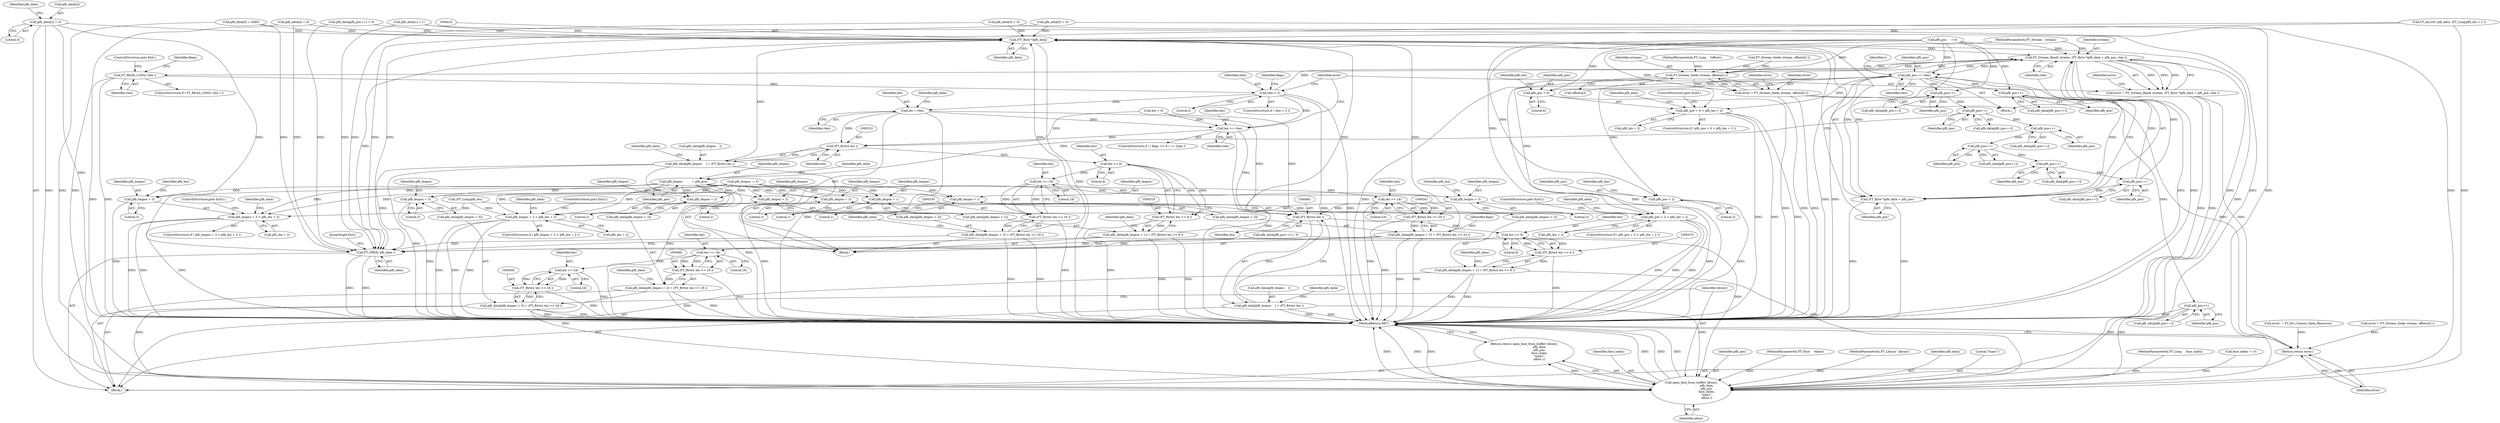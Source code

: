 digraph "0_savannah_b2ea64bcc6c385a8e8318f9c759450a07df58b6d@array" {
"1000202" [label="(Call,pfb_data[2] = 0)"];
"1000415" [label="(Call,(FT_Byte *)pfb_data)"];
"1000412" [label="(Call,FT_Stream_Read( stream, (FT_Byte *)pfb_data + pfb_pos, rlen ))"];
"1000246" [label="(Call,FT_Stream_Seek( stream, offsets[i] ))"];
"1000244" [label="(Call,error = FT_Stream_Seek( stream, offsets[i] ))"];
"1000508" [label="(Return,return error;)"];
"1000255" [label="(Call,FT_READ_LONG( rlen ))"];
"1000282" [label="(Call,rlen > 2)"];
"1000291" [label="(Call,len += rlen)"];
"1000309" [label="(Call,(FT_Byte)( len ))"];
"1000305" [label="(Call,pfb_data[pfb_lenpos    ] = (FT_Byte)( len ))"];
"1000505" [label="(Call,FT_FREE( pfb_data ))"];
"1000320" [label="(Call,len >> 8)"];
"1000318" [label="(Call,(FT_Byte)( len >> 8 ))"];
"1000312" [label="(Call,pfb_data[pfb_lenpos + 1] = (FT_Byte)( len >> 8 ))"];
"1000331" [label="(Call,len >> 16)"];
"1000329" [label="(Call,(FT_Byte)( len >> 16 ))"];
"1000323" [label="(Call,pfb_data[pfb_lenpos + 2] = (FT_Byte)( len >> 16 ))"];
"1000342" [label="(Call,len >> 24)"];
"1000340" [label="(Call,(FT_Byte)( len >> 24 ))"];
"1000334" [label="(Call,pfb_data[pfb_lenpos + 3] = (FT_Byte)( len >> 24 ))"];
"1000460" [label="(Call,(FT_Byte)( len ))"];
"1000456" [label="(Call,pfb_data[pfb_lenpos    ] = (FT_Byte)( len ))"];
"1000497" [label="(Call,open_face_from_buffer( library,\n                                  pfb_data,\n                                  pfb_pos,\n                                  face_index,\n                                  \"type1\",\n                                  aface ))"];
"1000496" [label="(Return,return open_face_from_buffer( library,\n                                  pfb_data,\n                                  pfb_pos,\n                                  face_index,\n                                  \"type1\",\n                                  aface );)"];
"1000471" [label="(Call,len >> 8)"];
"1000469" [label="(Call,(FT_Byte)( len >> 8 ))"];
"1000463" [label="(Call,pfb_data[pfb_lenpos + 1] = (FT_Byte)( len >> 8 ))"];
"1000482" [label="(Call,len >> 16)"];
"1000480" [label="(Call,(FT_Byte)( len >> 16 ))"];
"1000474" [label="(Call,pfb_data[pfb_lenpos + 2] = (FT_Byte)( len >> 16 ))"];
"1000493" [label="(Call,len >> 24)"];
"1000491" [label="(Call,(FT_Byte)( len >> 24 ))"];
"1000485" [label="(Call,pfb_data[pfb_lenpos + 3] = (FT_Byte)( len >> 24 ))"];
"1000372" [label="(Call,len = rlen)"];
"1000410" [label="(Call,error = FT_Stream_Read( stream, (FT_Byte *)pfb_data + pfb_pos, rlen ))"];
"1000423" [label="(Call,pfb_pos += rlen)"];
"1000353" [label="(Call,pfb_pos + 6 > pfb_len + 2)"];
"1000354" [label="(Call,pfb_pos + 6)"];
"1000364" [label="(Call,pfb_pos++)"];
"1000378" [label="(Call,pfb_pos++)"];
"1000383" [label="(Call,pfb_lenpos          = pfb_pos)"];
"1000297" [label="(Call,pfb_lenpos + 3 > pfb_len + 2)"];
"1000298" [label="(Call,pfb_lenpos + 3)"];
"1000315" [label="(Call,pfb_lenpos + 1)"];
"1000326" [label="(Call,pfb_lenpos + 2)"];
"1000337" [label="(Call,pfb_lenpos + 3)"];
"1000448" [label="(Call,pfb_lenpos + 3 > pfb_len + 2)"];
"1000449" [label="(Call,pfb_lenpos + 3)"];
"1000466" [label="(Call,pfb_lenpos + 1)"];
"1000477" [label="(Call,pfb_lenpos + 2)"];
"1000488" [label="(Call,pfb_lenpos + 3)"];
"1000389" [label="(Call,pfb_pos++)"];
"1000395" [label="(Call,pfb_pos++)"];
"1000401" [label="(Call,pfb_pos++)"];
"1000407" [label="(Call,pfb_pos++)"];
"1000414" [label="(Call,(FT_Byte *)pfb_data + pfb_pos)"];
"1000427" [label="(Call,pfb_pos + 2 > pfb_len + 2)"];
"1000428" [label="(Call,pfb_pos + 2)"];
"1000438" [label="(Call,pfb_pos++)"];
"1000444" [label="(Call,pfb_pos++)"];
"1000334" [label="(Call,pfb_data[pfb_lenpos + 3] = (FT_Byte)( len >> 24 ))"];
"1000441" [label="(Call,pfb_data[pfb_pos++] = 3)"];
"1000457" [label="(Call,pfb_data[pfb_lenpos    ])"];
"1000487" [label="(Identifier,pfb_data)"];
"1000389" [label="(Call,pfb_pos++)"];
"1000246" [label="(Call,FT_Stream_Seek( stream, offsets[i] ))"];
"1000336" [label="(Identifier,pfb_data)"];
"1000484" [label="(Literal,16)"];
"1000243" [label="(Block,)"];
"1000293" [label="(Identifier,rlen)"];
"1000202" [label="(Call,pfb_data[2] = 0)"];
"1000339" [label="(Literal,3)"];
"1000466" [label="(Call,pfb_lenpos + 1)"];
"1000325" [label="(Identifier,pfb_data)"];
"1000436" [label="(Call,pfb_data[pfb_pos++])"];
"1000298" [label="(Call,pfb_lenpos + 3)"];
"1000418" [label="(Identifier,pfb_pos)"];
"1000333" [label="(Literal,16)"];
"1000358" [label="(Identifier,pfb_len)"];
"1000402" [label="(Identifier,pfb_pos)"];
"1000431" [label="(Call,pfb_len + 2)"];
"1000324" [label="(Call,pfb_data[pfb_lenpos + 2])"];
"1000427" [label="(Call,pfb_pos + 2 > pfb_len + 2)"];
"1000453" [label="(Identifier,pfb_len)"];
"1000448" [label="(Call,pfb_lenpos + 3 > pfb_len + 2)"];
"1000296" [label="(ControlStructure,if ( pfb_lenpos + 3 > pfb_len + 2 ))"];
"1000404" [label="(Call,pfb_data[pfb_pos++] = 0)"];
"1000390" [label="(Identifier,pfb_pos)"];
"1000469" [label="(Call,(FT_Byte)( len >> 8 ))"];
"1000315" [label="(Call,pfb_lenpos + 1)"];
"1000378" [label="(Call,pfb_pos++)"];
"1000302" [label="(Identifier,pfb_len)"];
"1000284" [label="(Literal,2)"];
"1000497" [label="(Call,open_face_from_buffer( library,\n                                  pfb_data,\n                                  pfb_pos,\n                                  face_index,\n                                  \"type1\",\n                                  aface ))"];
"1000209" [label="(Identifier,pfb_data)"];
"1000485" [label="(Call,pfb_data[pfb_lenpos + 3] = (FT_Byte)( len >> 24 ))"];
"1000458" [label="(Identifier,pfb_data)"];
"1000332" [label="(Identifier,len)"];
"1000444" [label="(Call,pfb_pos++)"];
"1000225" [label="(Call,pfb_lenpos  = 2)"];
"1000285" [label="(ControlStructure,if ( ( flags >> 8 ) == type ))"];
"1000493" [label="(Call,len >> 24)"];
"1000331" [label="(Call,len >> 16)"];
"1000342" [label="(Call,len >> 24)"];
"1000343" [label="(Identifier,len)"];
"1000257" [label="(ControlStructure,goto Exit;)"];
"1000112" [label="(MethodParameterIn,FT_Long    *offsets)"];
"1000501" [label="(Identifier,face_index)"];
"1000483" [label="(Identifier,len)"];
"1000338" [label="(Identifier,pfb_lenpos)"];
"1000489" [label="(Identifier,pfb_lenpos)"];
"1000460" [label="(Call,(FT_Byte)( len ))"];
"1000357" [label="(Call,pfb_len + 2)"];
"1000306" [label="(Call,pfb_data[pfb_lenpos    ])"];
"1000388" [label="(Identifier,pfb_data)"];
"1000491" [label="(Call,(FT_Byte)( len >> 24 ))"];
"1000500" [label="(Identifier,pfb_pos)"];
"1000322" [label="(Literal,8)"];
"1000291" [label="(Call,len += rlen)"];
"1000118" [label="(Call,error  = FT_Err_Cannot_Open_Resource)"];
"1000297" [label="(Call,pfb_lenpos + 3 > pfb_len + 2)"];
"1000311" [label="(Identifier,len)"];
"1000317" [label="(Literal,1)"];
"1000374" [label="(Identifier,rlen)"];
"1000432" [label="(Identifier,pfb_len)"];
"1000477" [label="(Call,pfb_lenpos + 2)"];
"1000387" [label="(Call,pfb_data[pfb_pos++])"];
"1000212" [label="(Call,pfb_data[4] = 0)"];
"1000451" [label="(Literal,3)"];
"1000467" [label="(Identifier,pfb_lenpos)"];
"1000283" [label="(Identifier,rlen)"];
"1000288" [label="(Identifier,flags)"];
"1000401" [label="(Call,pfb_pos++)"];
"1000312" [label="(Call,pfb_data[pfb_lenpos + 1] = (FT_Byte)( len >> 8 ))"];
"1000480" [label="(Call,(FT_Byte)( len >> 16 ))"];
"1000115" [label="(MethodParameterIn,FT_Face    *aface)"];
"1000450" [label="(Identifier,pfb_lenpos)"];
"1000206" [label="(Literal,0)"];
"1000110" [label="(MethodParameterIn,FT_Library  library)"];
"1000352" [label="(ControlStructure,if ( pfb_pos + 6 > pfb_len + 2 ))"];
"1000471" [label="(Call,len >> 8)"];
"1000499" [label="(Identifier,pfb_data)"];
"1000301" [label="(Call,pfb_len + 2)"];
"1000248" [label="(Call,offsets[i])"];
"1000166" [label="(Call,FT_Stream_Seek( stream, offsets[i] ))"];
"1000486" [label="(Call,pfb_data[pfb_lenpos + 3])"];
"1000354" [label="(Call,pfb_pos + 6)"];
"1000299" [label="(Identifier,pfb_lenpos)"];
"1000116" [label="(Block,)"];
"1000376" [label="(Call,pfb_data[pfb_pos++])"];
"1000184" [label="(Call,FT_ALLOC( pfb_data, (FT_Long)pfb_len + 2 ))"];
"1000507" [label="(JumpTarget,Exit:)"];
"1000472" [label="(Identifier,len)"];
"1000428" [label="(Call,pfb_pos + 2)"];
"1000318" [label="(Call,(FT_Byte)( len >> 8 ))"];
"1000465" [label="(Identifier,pfb_data)"];
"1000197" [label="(Call,pfb_data[1] = 1)"];
"1000476" [label="(Identifier,pfb_data)"];
"1000305" [label="(Call,pfb_data[pfb_lenpos    ] = (FT_Byte)( len ))"];
"1000445" [label="(Identifier,pfb_pos)"];
"1000439" [label="(Identifier,pfb_pos)"];
"1000353" [label="(Call,pfb_pos + 6 > pfb_len + 2)"];
"1000464" [label="(Call,pfb_data[pfb_lenpos + 1])"];
"1000335" [label="(Call,pfb_data[pfb_lenpos + 3])"];
"1000385" [label="(Identifier,pfb_pos)"];
"1000314" [label="(Identifier,pfb_data)"];
"1000217" [label="(Call,pfb_data[5] = 0)"];
"1000255" [label="(Call,FT_READ_LONG( rlen ))"];
"1000111" [label="(MethodParameterIn,FT_Stream   stream)"];
"1000426" [label="(ControlStructure,if ( pfb_pos + 2 > pfb_len + 2 ))"];
"1000473" [label="(Literal,8)"];
"1000254" [label="(ControlStructure,if ( FT_READ_LONG( rlen ) ))"];
"1000463" [label="(Call,pfb_data[pfb_lenpos + 1] = (FT_Byte)( len >> 8 ))"];
"1000494" [label="(Identifier,len)"];
"1000323" [label="(Call,pfb_data[pfb_lenpos + 2] = (FT_Byte)( len >> 16 ))"];
"1000468" [label="(Literal,1)"];
"1000282" [label="(Call,rlen > 2)"];
"1000295" [label="(Block,)"];
"1000300" [label="(Literal,3)"];
"1000320" [label="(Call,len >> 8)"];
"1000412" [label="(Call,FT_Stream_Read( stream, (FT_Byte *)pfb_data + pfb_pos, rlen ))"];
"1000307" [label="(Identifier,pfb_data)"];
"1000244" [label="(Call,error = FT_Stream_Seek( stream, offsets[i] ))"];
"1000423" [label="(Call,pfb_pos += rlen)"];
"1000419" [label="(Identifier,rlen)"];
"1000328" [label="(Literal,2)"];
"1000379" [label="(Identifier,pfb_pos)"];
"1000363" [label="(Identifier,pfb_data)"];
"1000281" [label="(ControlStructure,if ( rlen > 2 ))"];
"1000434" [label="(ControlStructure,goto Exit2;)"];
"1000326" [label="(Call,pfb_lenpos + 2)"];
"1000247" [label="(Identifier,stream)"];
"1000313" [label="(Call,pfb_data[pfb_lenpos + 1])"];
"1000414" [label="(Call,(FT_Byte *)pfb_data + pfb_pos)"];
"1000260" [label="(Identifier,flags)"];
"1000292" [label="(Identifier,len)"];
"1000503" [label="(Identifier,aface)"];
"1000252" [label="(Identifier,error)"];
"1000242" [label="(Identifier,i)"];
"1000456" [label="(Call,pfb_data[pfb_lenpos    ] = (FT_Byte)( len ))"];
"1000384" [label="(Identifier,pfb_lenpos)"];
"1000222" [label="(Call,pfb_pos     = 6)"];
"1000475" [label="(Call,pfb_data[pfb_lenpos + 2])"];
"1000340" [label="(Call,(FT_Byte)( len >> 24 ))"];
"1000474" [label="(Call,pfb_data[pfb_lenpos + 2] = (FT_Byte)( len >> 16 ))"];
"1000373" [label="(Identifier,len)"];
"1000355" [label="(Identifier,pfb_pos)"];
"1000187" [label="(Call,(FT_Long)pfb_len)"];
"1000417" [label="(Identifier,pfb_data)"];
"1000506" [label="(Identifier,pfb_data)"];
"1000344" [label="(Literal,24)"];
"1000430" [label="(Literal,2)"];
"1000372" [label="(Call,len = rlen)"];
"1000327" [label="(Identifier,pfb_lenpos)"];
"1000425" [label="(Identifier,rlen)"];
"1000393" [label="(Call,pfb_data[pfb_pos++])"];
"1000348" [label="(Identifier,flags)"];
"1000164" [label="(Call,error = FT_Stream_Seek( stream, offsets[i] ))"];
"1000377" [label="(Identifier,pfb_data)"];
"1000396" [label="(Identifier,pfb_pos)"];
"1000452" [label="(Call,pfb_len + 2)"];
"1000360" [label="(ControlStructure,goto Exit2;)"];
"1000316" [label="(Identifier,pfb_lenpos)"];
"1000505" [label="(Call,FT_FREE( pfb_data ))"];
"1000502" [label="(Literal,\"type1\")"];
"1000362" [label="(Call,pfb_data[pfb_pos++])"];
"1000424" [label="(Identifier,pfb_pos)"];
"1000498" [label="(Identifier,library)"];
"1000321" [label="(Identifier,len)"];
"1000438" [label="(Call,pfb_pos++)"];
"1000478" [label="(Identifier,pfb_lenpos)"];
"1000482" [label="(Call,len >> 16)"];
"1000510" [label="(MethodReturn,RET)"];
"1000207" [label="(Call,pfb_data[3] = 0)"];
"1000114" [label="(MethodParameterIn,FT_Long     face_index)"];
"1000495" [label="(Literal,24)"];
"1000245" [label="(Identifier,error)"];
"1000447" [label="(ControlStructure,if ( pfb_lenpos + 3 > pfb_len + 2 ))"];
"1000455" [label="(ControlStructure,goto Exit2;)"];
"1000509" [label="(Identifier,error)"];
"1000408" [label="(Identifier,pfb_pos)"];
"1000479" [label="(Literal,2)"];
"1000462" [label="(Identifier,len)"];
"1000203" [label="(Call,pfb_data[2])"];
"1000437" [label="(Identifier,pfb_data)"];
"1000356" [label="(Literal,6)"];
"1000488" [label="(Call,pfb_lenpos + 3)"];
"1000364" [label="(Call,pfb_pos++)"];
"1000395" [label="(Call,pfb_pos++)"];
"1000256" [label="(Identifier,rlen)"];
"1000399" [label="(Call,pfb_data[pfb_pos++])"];
"1000413" [label="(Identifier,stream)"];
"1000411" [label="(Identifier,error)"];
"1000496" [label="(Return,return open_face_from_buffer( library,\n                                  pfb_data,\n                                  pfb_pos,\n                                  face_index,\n                                  \"type1\",\n                                  aface );)"];
"1000442" [label="(Call,pfb_data[pfb_pos++])"];
"1000410" [label="(Call,error = FT_Stream_Read( stream, (FT_Byte *)pfb_data + pfb_pos, rlen ))"];
"1000407" [label="(Call,pfb_pos++)"];
"1000429" [label="(Identifier,pfb_pos)"];
"1000383" [label="(Call,pfb_lenpos          = pfb_pos)"];
"1000490" [label="(Literal,3)"];
"1000415" [label="(Call,(FT_Byte *)pfb_data)"];
"1000192" [label="(Call,pfb_data[0] = 0x80)"];
"1000228" [label="(Call,len = 0)"];
"1000421" [label="(Identifier,error)"];
"1000304" [label="(ControlStructure,goto Exit2;)"];
"1000329" [label="(Call,(FT_Byte)( len >> 16 ))"];
"1000365" [label="(Identifier,pfb_pos)"];
"1000405" [label="(Call,pfb_data[pfb_pos++])"];
"1000449" [label="(Call,pfb_lenpos + 3)"];
"1000508" [label="(Return,return error;)"];
"1000146" [label="(Call,face_index != 0)"];
"1000337" [label="(Call,pfb_lenpos + 3)"];
"1000309" [label="(Call,(FT_Byte)( len ))"];
"1000202" -> "1000116"  [label="AST: "];
"1000202" -> "1000206"  [label="CFG: "];
"1000203" -> "1000202"  [label="AST: "];
"1000206" -> "1000202"  [label="AST: "];
"1000209" -> "1000202"  [label="CFG: "];
"1000202" -> "1000510"  [label="DDG: "];
"1000202" -> "1000415"  [label="DDG: "];
"1000202" -> "1000497"  [label="DDG: "];
"1000202" -> "1000505"  [label="DDG: "];
"1000415" -> "1000414"  [label="AST: "];
"1000415" -> "1000417"  [label="CFG: "];
"1000416" -> "1000415"  [label="AST: "];
"1000417" -> "1000415"  [label="AST: "];
"1000418" -> "1000415"  [label="CFG: "];
"1000415" -> "1000510"  [label="DDG: "];
"1000415" -> "1000412"  [label="DDG: "];
"1000415" -> "1000414"  [label="DDG: "];
"1000404" -> "1000415"  [label="DDG: "];
"1000184" -> "1000415"  [label="DDG: "];
"1000312" -> "1000415"  [label="DDG: "];
"1000323" -> "1000415"  [label="DDG: "];
"1000334" -> "1000415"  [label="DDG: "];
"1000197" -> "1000415"  [label="DDG: "];
"1000217" -> "1000415"  [label="DDG: "];
"1000207" -> "1000415"  [label="DDG: "];
"1000305" -> "1000415"  [label="DDG: "];
"1000212" -> "1000415"  [label="DDG: "];
"1000192" -> "1000415"  [label="DDG: "];
"1000415" -> "1000497"  [label="DDG: "];
"1000415" -> "1000505"  [label="DDG: "];
"1000412" -> "1000410"  [label="AST: "];
"1000412" -> "1000419"  [label="CFG: "];
"1000413" -> "1000412"  [label="AST: "];
"1000414" -> "1000412"  [label="AST: "];
"1000419" -> "1000412"  [label="AST: "];
"1000410" -> "1000412"  [label="CFG: "];
"1000412" -> "1000510"  [label="DDG: "];
"1000412" -> "1000510"  [label="DDG: "];
"1000412" -> "1000510"  [label="DDG: "];
"1000412" -> "1000246"  [label="DDG: "];
"1000412" -> "1000255"  [label="DDG: "];
"1000412" -> "1000410"  [label="DDG: "];
"1000412" -> "1000410"  [label="DDG: "];
"1000412" -> "1000410"  [label="DDG: "];
"1000246" -> "1000412"  [label="DDG: "];
"1000111" -> "1000412"  [label="DDG: "];
"1000222" -> "1000412"  [label="DDG: "];
"1000407" -> "1000412"  [label="DDG: "];
"1000423" -> "1000412"  [label="DDG: "];
"1000282" -> "1000412"  [label="DDG: "];
"1000412" -> "1000423"  [label="DDG: "];
"1000246" -> "1000244"  [label="AST: "];
"1000246" -> "1000248"  [label="CFG: "];
"1000247" -> "1000246"  [label="AST: "];
"1000248" -> "1000246"  [label="AST: "];
"1000244" -> "1000246"  [label="CFG: "];
"1000246" -> "1000510"  [label="DDG: "];
"1000246" -> "1000510"  [label="DDG: "];
"1000246" -> "1000244"  [label="DDG: "];
"1000246" -> "1000244"  [label="DDG: "];
"1000166" -> "1000246"  [label="DDG: "];
"1000166" -> "1000246"  [label="DDG: "];
"1000111" -> "1000246"  [label="DDG: "];
"1000112" -> "1000246"  [label="DDG: "];
"1000244" -> "1000243"  [label="AST: "];
"1000245" -> "1000244"  [label="AST: "];
"1000252" -> "1000244"  [label="CFG: "];
"1000244" -> "1000510"  [label="DDG: "];
"1000244" -> "1000510"  [label="DDG: "];
"1000244" -> "1000508"  [label="DDG: "];
"1000508" -> "1000116"  [label="AST: "];
"1000508" -> "1000509"  [label="CFG: "];
"1000509" -> "1000508"  [label="AST: "];
"1000510" -> "1000508"  [label="CFG: "];
"1000508" -> "1000510"  [label="DDG: "];
"1000509" -> "1000508"  [label="DDG: "];
"1000410" -> "1000508"  [label="DDG: "];
"1000164" -> "1000508"  [label="DDG: "];
"1000118" -> "1000508"  [label="DDG: "];
"1000255" -> "1000254"  [label="AST: "];
"1000255" -> "1000256"  [label="CFG: "];
"1000256" -> "1000255"  [label="AST: "];
"1000257" -> "1000255"  [label="CFG: "];
"1000260" -> "1000255"  [label="CFG: "];
"1000255" -> "1000510"  [label="DDG: "];
"1000255" -> "1000510"  [label="DDG: "];
"1000255" -> "1000282"  [label="DDG: "];
"1000282" -> "1000281"  [label="AST: "];
"1000282" -> "1000284"  [label="CFG: "];
"1000283" -> "1000282"  [label="AST: "];
"1000284" -> "1000282"  [label="AST: "];
"1000288" -> "1000282"  [label="CFG: "];
"1000411" -> "1000282"  [label="CFG: "];
"1000282" -> "1000510"  [label="DDG: "];
"1000282" -> "1000510"  [label="DDG: "];
"1000282" -> "1000291"  [label="DDG: "];
"1000282" -> "1000372"  [label="DDG: "];
"1000291" -> "1000285"  [label="AST: "];
"1000291" -> "1000293"  [label="CFG: "];
"1000292" -> "1000291"  [label="AST: "];
"1000293" -> "1000291"  [label="AST: "];
"1000411" -> "1000291"  [label="CFG: "];
"1000291" -> "1000510"  [label="DDG: "];
"1000228" -> "1000291"  [label="DDG: "];
"1000372" -> "1000291"  [label="DDG: "];
"1000291" -> "1000309"  [label="DDG: "];
"1000291" -> "1000460"  [label="DDG: "];
"1000309" -> "1000305"  [label="AST: "];
"1000309" -> "1000311"  [label="CFG: "];
"1000310" -> "1000309"  [label="AST: "];
"1000311" -> "1000309"  [label="AST: "];
"1000305" -> "1000309"  [label="CFG: "];
"1000309" -> "1000305"  [label="DDG: "];
"1000228" -> "1000309"  [label="DDG: "];
"1000372" -> "1000309"  [label="DDG: "];
"1000309" -> "1000320"  [label="DDG: "];
"1000305" -> "1000295"  [label="AST: "];
"1000306" -> "1000305"  [label="AST: "];
"1000314" -> "1000305"  [label="CFG: "];
"1000305" -> "1000510"  [label="DDG: "];
"1000305" -> "1000510"  [label="DDG: "];
"1000305" -> "1000505"  [label="DDG: "];
"1000505" -> "1000116"  [label="AST: "];
"1000505" -> "1000506"  [label="CFG: "];
"1000506" -> "1000505"  [label="AST: "];
"1000507" -> "1000505"  [label="CFG: "];
"1000505" -> "1000510"  [label="DDG: "];
"1000505" -> "1000510"  [label="DDG: "];
"1000441" -> "1000505"  [label="DDG: "];
"1000404" -> "1000505"  [label="DDG: "];
"1000184" -> "1000505"  [label="DDG: "];
"1000312" -> "1000505"  [label="DDG: "];
"1000323" -> "1000505"  [label="DDG: "];
"1000334" -> "1000505"  [label="DDG: "];
"1000197" -> "1000505"  [label="DDG: "];
"1000217" -> "1000505"  [label="DDG: "];
"1000207" -> "1000505"  [label="DDG: "];
"1000212" -> "1000505"  [label="DDG: "];
"1000192" -> "1000505"  [label="DDG: "];
"1000320" -> "1000318"  [label="AST: "];
"1000320" -> "1000322"  [label="CFG: "];
"1000321" -> "1000320"  [label="AST: "];
"1000322" -> "1000320"  [label="AST: "];
"1000318" -> "1000320"  [label="CFG: "];
"1000320" -> "1000318"  [label="DDG: "];
"1000320" -> "1000318"  [label="DDG: "];
"1000320" -> "1000331"  [label="DDG: "];
"1000318" -> "1000312"  [label="AST: "];
"1000319" -> "1000318"  [label="AST: "];
"1000312" -> "1000318"  [label="CFG: "];
"1000318" -> "1000510"  [label="DDG: "];
"1000318" -> "1000312"  [label="DDG: "];
"1000312" -> "1000295"  [label="AST: "];
"1000313" -> "1000312"  [label="AST: "];
"1000325" -> "1000312"  [label="CFG: "];
"1000312" -> "1000510"  [label="DDG: "];
"1000312" -> "1000510"  [label="DDG: "];
"1000331" -> "1000329"  [label="AST: "];
"1000331" -> "1000333"  [label="CFG: "];
"1000332" -> "1000331"  [label="AST: "];
"1000333" -> "1000331"  [label="AST: "];
"1000329" -> "1000331"  [label="CFG: "];
"1000331" -> "1000329"  [label="DDG: "];
"1000331" -> "1000329"  [label="DDG: "];
"1000331" -> "1000342"  [label="DDG: "];
"1000329" -> "1000323"  [label="AST: "];
"1000330" -> "1000329"  [label="AST: "];
"1000323" -> "1000329"  [label="CFG: "];
"1000329" -> "1000510"  [label="DDG: "];
"1000329" -> "1000323"  [label="DDG: "];
"1000323" -> "1000295"  [label="AST: "];
"1000324" -> "1000323"  [label="AST: "];
"1000336" -> "1000323"  [label="CFG: "];
"1000323" -> "1000510"  [label="DDG: "];
"1000323" -> "1000510"  [label="DDG: "];
"1000342" -> "1000340"  [label="AST: "];
"1000342" -> "1000344"  [label="CFG: "];
"1000343" -> "1000342"  [label="AST: "];
"1000344" -> "1000342"  [label="AST: "];
"1000340" -> "1000342"  [label="CFG: "];
"1000342" -> "1000510"  [label="DDG: "];
"1000342" -> "1000340"  [label="DDG: "];
"1000342" -> "1000340"  [label="DDG: "];
"1000342" -> "1000460"  [label="DDG: "];
"1000340" -> "1000334"  [label="AST: "];
"1000341" -> "1000340"  [label="AST: "];
"1000334" -> "1000340"  [label="CFG: "];
"1000340" -> "1000510"  [label="DDG: "];
"1000340" -> "1000334"  [label="DDG: "];
"1000334" -> "1000295"  [label="AST: "];
"1000335" -> "1000334"  [label="AST: "];
"1000348" -> "1000334"  [label="CFG: "];
"1000334" -> "1000510"  [label="DDG: "];
"1000334" -> "1000510"  [label="DDG: "];
"1000460" -> "1000456"  [label="AST: "];
"1000460" -> "1000462"  [label="CFG: "];
"1000461" -> "1000460"  [label="AST: "];
"1000462" -> "1000460"  [label="AST: "];
"1000456" -> "1000460"  [label="CFG: "];
"1000460" -> "1000456"  [label="DDG: "];
"1000228" -> "1000460"  [label="DDG: "];
"1000372" -> "1000460"  [label="DDG: "];
"1000460" -> "1000471"  [label="DDG: "];
"1000456" -> "1000116"  [label="AST: "];
"1000457" -> "1000456"  [label="AST: "];
"1000465" -> "1000456"  [label="CFG: "];
"1000456" -> "1000510"  [label="DDG: "];
"1000456" -> "1000510"  [label="DDG: "];
"1000456" -> "1000497"  [label="DDG: "];
"1000497" -> "1000496"  [label="AST: "];
"1000497" -> "1000503"  [label="CFG: "];
"1000498" -> "1000497"  [label="AST: "];
"1000499" -> "1000497"  [label="AST: "];
"1000500" -> "1000497"  [label="AST: "];
"1000501" -> "1000497"  [label="AST: "];
"1000502" -> "1000497"  [label="AST: "];
"1000503" -> "1000497"  [label="AST: "];
"1000496" -> "1000497"  [label="CFG: "];
"1000497" -> "1000510"  [label="DDG: "];
"1000497" -> "1000510"  [label="DDG: "];
"1000497" -> "1000510"  [label="DDG: "];
"1000497" -> "1000510"  [label="DDG: "];
"1000497" -> "1000510"  [label="DDG: "];
"1000497" -> "1000510"  [label="DDG: "];
"1000497" -> "1000496"  [label="DDG: "];
"1000110" -> "1000497"  [label="DDG: "];
"1000184" -> "1000497"  [label="DDG: "];
"1000207" -> "1000497"  [label="DDG: "];
"1000474" -> "1000497"  [label="DDG: "];
"1000463" -> "1000497"  [label="DDG: "];
"1000197" -> "1000497"  [label="DDG: "];
"1000441" -> "1000497"  [label="DDG: "];
"1000485" -> "1000497"  [label="DDG: "];
"1000217" -> "1000497"  [label="DDG: "];
"1000212" -> "1000497"  [label="DDG: "];
"1000192" -> "1000497"  [label="DDG: "];
"1000444" -> "1000497"  [label="DDG: "];
"1000146" -> "1000497"  [label="DDG: "];
"1000114" -> "1000497"  [label="DDG: "];
"1000115" -> "1000497"  [label="DDG: "];
"1000496" -> "1000116"  [label="AST: "];
"1000510" -> "1000496"  [label="CFG: "];
"1000496" -> "1000510"  [label="DDG: "];
"1000471" -> "1000469"  [label="AST: "];
"1000471" -> "1000473"  [label="CFG: "];
"1000472" -> "1000471"  [label="AST: "];
"1000473" -> "1000471"  [label="AST: "];
"1000469" -> "1000471"  [label="CFG: "];
"1000471" -> "1000469"  [label="DDG: "];
"1000471" -> "1000469"  [label="DDG: "];
"1000471" -> "1000482"  [label="DDG: "];
"1000469" -> "1000463"  [label="AST: "];
"1000470" -> "1000469"  [label="AST: "];
"1000463" -> "1000469"  [label="CFG: "];
"1000469" -> "1000510"  [label="DDG: "];
"1000469" -> "1000463"  [label="DDG: "];
"1000463" -> "1000116"  [label="AST: "];
"1000464" -> "1000463"  [label="AST: "];
"1000476" -> "1000463"  [label="CFG: "];
"1000463" -> "1000510"  [label="DDG: "];
"1000463" -> "1000510"  [label="DDG: "];
"1000482" -> "1000480"  [label="AST: "];
"1000482" -> "1000484"  [label="CFG: "];
"1000483" -> "1000482"  [label="AST: "];
"1000484" -> "1000482"  [label="AST: "];
"1000480" -> "1000482"  [label="CFG: "];
"1000482" -> "1000480"  [label="DDG: "];
"1000482" -> "1000480"  [label="DDG: "];
"1000482" -> "1000493"  [label="DDG: "];
"1000480" -> "1000474"  [label="AST: "];
"1000481" -> "1000480"  [label="AST: "];
"1000474" -> "1000480"  [label="CFG: "];
"1000480" -> "1000510"  [label="DDG: "];
"1000480" -> "1000474"  [label="DDG: "];
"1000474" -> "1000116"  [label="AST: "];
"1000475" -> "1000474"  [label="AST: "];
"1000487" -> "1000474"  [label="CFG: "];
"1000474" -> "1000510"  [label="DDG: "];
"1000474" -> "1000510"  [label="DDG: "];
"1000493" -> "1000491"  [label="AST: "];
"1000493" -> "1000495"  [label="CFG: "];
"1000494" -> "1000493"  [label="AST: "];
"1000495" -> "1000493"  [label="AST: "];
"1000491" -> "1000493"  [label="CFG: "];
"1000493" -> "1000510"  [label="DDG: "];
"1000493" -> "1000491"  [label="DDG: "];
"1000493" -> "1000491"  [label="DDG: "];
"1000491" -> "1000485"  [label="AST: "];
"1000492" -> "1000491"  [label="AST: "];
"1000485" -> "1000491"  [label="CFG: "];
"1000491" -> "1000510"  [label="DDG: "];
"1000491" -> "1000485"  [label="DDG: "];
"1000485" -> "1000116"  [label="AST: "];
"1000486" -> "1000485"  [label="AST: "];
"1000498" -> "1000485"  [label="CFG: "];
"1000485" -> "1000510"  [label="DDG: "];
"1000485" -> "1000510"  [label="DDG: "];
"1000372" -> "1000295"  [label="AST: "];
"1000372" -> "1000374"  [label="CFG: "];
"1000373" -> "1000372"  [label="AST: "];
"1000374" -> "1000372"  [label="AST: "];
"1000377" -> "1000372"  [label="CFG: "];
"1000372" -> "1000510"  [label="DDG: "];
"1000410" -> "1000243"  [label="AST: "];
"1000411" -> "1000410"  [label="AST: "];
"1000421" -> "1000410"  [label="CFG: "];
"1000410" -> "1000510"  [label="DDG: "];
"1000410" -> "1000510"  [label="DDG: "];
"1000423" -> "1000243"  [label="AST: "];
"1000423" -> "1000425"  [label="CFG: "];
"1000424" -> "1000423"  [label="AST: "];
"1000425" -> "1000423"  [label="AST: "];
"1000242" -> "1000423"  [label="CFG: "];
"1000423" -> "1000510"  [label="DDG: "];
"1000423" -> "1000510"  [label="DDG: "];
"1000423" -> "1000353"  [label="DDG: "];
"1000423" -> "1000354"  [label="DDG: "];
"1000423" -> "1000364"  [label="DDG: "];
"1000423" -> "1000414"  [label="DDG: "];
"1000222" -> "1000423"  [label="DDG: "];
"1000407" -> "1000423"  [label="DDG: "];
"1000423" -> "1000427"  [label="DDG: "];
"1000423" -> "1000428"  [label="DDG: "];
"1000423" -> "1000438"  [label="DDG: "];
"1000353" -> "1000352"  [label="AST: "];
"1000353" -> "1000357"  [label="CFG: "];
"1000354" -> "1000353"  [label="AST: "];
"1000357" -> "1000353"  [label="AST: "];
"1000360" -> "1000353"  [label="CFG: "];
"1000363" -> "1000353"  [label="CFG: "];
"1000353" -> "1000510"  [label="DDG: "];
"1000353" -> "1000510"  [label="DDG: "];
"1000353" -> "1000510"  [label="DDG: "];
"1000222" -> "1000353"  [label="DDG: "];
"1000354" -> "1000356"  [label="CFG: "];
"1000355" -> "1000354"  [label="AST: "];
"1000356" -> "1000354"  [label="AST: "];
"1000358" -> "1000354"  [label="CFG: "];
"1000354" -> "1000510"  [label="DDG: "];
"1000222" -> "1000354"  [label="DDG: "];
"1000364" -> "1000362"  [label="AST: "];
"1000364" -> "1000365"  [label="CFG: "];
"1000365" -> "1000364"  [label="AST: "];
"1000362" -> "1000364"  [label="CFG: "];
"1000222" -> "1000364"  [label="DDG: "];
"1000364" -> "1000378"  [label="DDG: "];
"1000378" -> "1000376"  [label="AST: "];
"1000378" -> "1000379"  [label="CFG: "];
"1000379" -> "1000378"  [label="AST: "];
"1000376" -> "1000378"  [label="CFG: "];
"1000378" -> "1000383"  [label="DDG: "];
"1000378" -> "1000389"  [label="DDG: "];
"1000383" -> "1000295"  [label="AST: "];
"1000383" -> "1000385"  [label="CFG: "];
"1000384" -> "1000383"  [label="AST: "];
"1000385" -> "1000383"  [label="AST: "];
"1000388" -> "1000383"  [label="CFG: "];
"1000383" -> "1000510"  [label="DDG: "];
"1000383" -> "1000297"  [label="DDG: "];
"1000383" -> "1000298"  [label="DDG: "];
"1000383" -> "1000315"  [label="DDG: "];
"1000383" -> "1000326"  [label="DDG: "];
"1000383" -> "1000337"  [label="DDG: "];
"1000383" -> "1000448"  [label="DDG: "];
"1000383" -> "1000449"  [label="DDG: "];
"1000383" -> "1000466"  [label="DDG: "];
"1000383" -> "1000477"  [label="DDG: "];
"1000383" -> "1000488"  [label="DDG: "];
"1000297" -> "1000296"  [label="AST: "];
"1000297" -> "1000301"  [label="CFG: "];
"1000298" -> "1000297"  [label="AST: "];
"1000301" -> "1000297"  [label="AST: "];
"1000304" -> "1000297"  [label="CFG: "];
"1000307" -> "1000297"  [label="CFG: "];
"1000297" -> "1000510"  [label="DDG: "];
"1000297" -> "1000510"  [label="DDG: "];
"1000297" -> "1000510"  [label="DDG: "];
"1000225" -> "1000297"  [label="DDG: "];
"1000187" -> "1000297"  [label="DDG: "];
"1000298" -> "1000300"  [label="CFG: "];
"1000299" -> "1000298"  [label="AST: "];
"1000300" -> "1000298"  [label="AST: "];
"1000302" -> "1000298"  [label="CFG: "];
"1000298" -> "1000510"  [label="DDG: "];
"1000225" -> "1000298"  [label="DDG: "];
"1000315" -> "1000313"  [label="AST: "];
"1000315" -> "1000317"  [label="CFG: "];
"1000316" -> "1000315"  [label="AST: "];
"1000317" -> "1000315"  [label="AST: "];
"1000313" -> "1000315"  [label="CFG: "];
"1000225" -> "1000315"  [label="DDG: "];
"1000326" -> "1000324"  [label="AST: "];
"1000326" -> "1000328"  [label="CFG: "];
"1000327" -> "1000326"  [label="AST: "];
"1000328" -> "1000326"  [label="AST: "];
"1000324" -> "1000326"  [label="CFG: "];
"1000225" -> "1000326"  [label="DDG: "];
"1000337" -> "1000335"  [label="AST: "];
"1000337" -> "1000339"  [label="CFG: "];
"1000338" -> "1000337"  [label="AST: "];
"1000339" -> "1000337"  [label="AST: "];
"1000335" -> "1000337"  [label="CFG: "];
"1000337" -> "1000510"  [label="DDG: "];
"1000225" -> "1000337"  [label="DDG: "];
"1000448" -> "1000447"  [label="AST: "];
"1000448" -> "1000452"  [label="CFG: "];
"1000449" -> "1000448"  [label="AST: "];
"1000452" -> "1000448"  [label="AST: "];
"1000455" -> "1000448"  [label="CFG: "];
"1000458" -> "1000448"  [label="CFG: "];
"1000448" -> "1000510"  [label="DDG: "];
"1000448" -> "1000510"  [label="DDG: "];
"1000448" -> "1000510"  [label="DDG: "];
"1000225" -> "1000448"  [label="DDG: "];
"1000187" -> "1000448"  [label="DDG: "];
"1000449" -> "1000451"  [label="CFG: "];
"1000450" -> "1000449"  [label="AST: "];
"1000451" -> "1000449"  [label="AST: "];
"1000453" -> "1000449"  [label="CFG: "];
"1000449" -> "1000510"  [label="DDG: "];
"1000225" -> "1000449"  [label="DDG: "];
"1000466" -> "1000464"  [label="AST: "];
"1000466" -> "1000468"  [label="CFG: "];
"1000467" -> "1000466"  [label="AST: "];
"1000468" -> "1000466"  [label="AST: "];
"1000464" -> "1000466"  [label="CFG: "];
"1000225" -> "1000466"  [label="DDG: "];
"1000477" -> "1000475"  [label="AST: "];
"1000477" -> "1000479"  [label="CFG: "];
"1000478" -> "1000477"  [label="AST: "];
"1000479" -> "1000477"  [label="AST: "];
"1000475" -> "1000477"  [label="CFG: "];
"1000225" -> "1000477"  [label="DDG: "];
"1000488" -> "1000486"  [label="AST: "];
"1000488" -> "1000490"  [label="CFG: "];
"1000489" -> "1000488"  [label="AST: "];
"1000490" -> "1000488"  [label="AST: "];
"1000486" -> "1000488"  [label="CFG: "];
"1000488" -> "1000510"  [label="DDG: "];
"1000225" -> "1000488"  [label="DDG: "];
"1000389" -> "1000387"  [label="AST: "];
"1000389" -> "1000390"  [label="CFG: "];
"1000390" -> "1000389"  [label="AST: "];
"1000387" -> "1000389"  [label="CFG: "];
"1000389" -> "1000395"  [label="DDG: "];
"1000395" -> "1000393"  [label="AST: "];
"1000395" -> "1000396"  [label="CFG: "];
"1000396" -> "1000395"  [label="AST: "];
"1000393" -> "1000395"  [label="CFG: "];
"1000395" -> "1000401"  [label="DDG: "];
"1000401" -> "1000399"  [label="AST: "];
"1000401" -> "1000402"  [label="CFG: "];
"1000402" -> "1000401"  [label="AST: "];
"1000399" -> "1000401"  [label="CFG: "];
"1000401" -> "1000407"  [label="DDG: "];
"1000407" -> "1000405"  [label="AST: "];
"1000407" -> "1000408"  [label="CFG: "];
"1000408" -> "1000407"  [label="AST: "];
"1000405" -> "1000407"  [label="CFG: "];
"1000407" -> "1000414"  [label="DDG: "];
"1000414" -> "1000418"  [label="CFG: "];
"1000418" -> "1000414"  [label="AST: "];
"1000419" -> "1000414"  [label="CFG: "];
"1000414" -> "1000510"  [label="DDG: "];
"1000414" -> "1000510"  [label="DDG: "];
"1000222" -> "1000414"  [label="DDG: "];
"1000427" -> "1000426"  [label="AST: "];
"1000427" -> "1000431"  [label="CFG: "];
"1000428" -> "1000427"  [label="AST: "];
"1000431" -> "1000427"  [label="AST: "];
"1000434" -> "1000427"  [label="CFG: "];
"1000437" -> "1000427"  [label="CFG: "];
"1000427" -> "1000510"  [label="DDG: "];
"1000427" -> "1000510"  [label="DDG: "];
"1000427" -> "1000510"  [label="DDG: "];
"1000222" -> "1000427"  [label="DDG: "];
"1000187" -> "1000427"  [label="DDG: "];
"1000428" -> "1000430"  [label="CFG: "];
"1000429" -> "1000428"  [label="AST: "];
"1000430" -> "1000428"  [label="AST: "];
"1000432" -> "1000428"  [label="CFG: "];
"1000428" -> "1000510"  [label="DDG: "];
"1000222" -> "1000428"  [label="DDG: "];
"1000438" -> "1000436"  [label="AST: "];
"1000438" -> "1000439"  [label="CFG: "];
"1000439" -> "1000438"  [label="AST: "];
"1000436" -> "1000438"  [label="CFG: "];
"1000222" -> "1000438"  [label="DDG: "];
"1000438" -> "1000444"  [label="DDG: "];
"1000444" -> "1000442"  [label="AST: "];
"1000444" -> "1000445"  [label="CFG: "];
"1000445" -> "1000444"  [label="AST: "];
"1000442" -> "1000444"  [label="CFG: "];
"1000444" -> "1000510"  [label="DDG: "];
}
